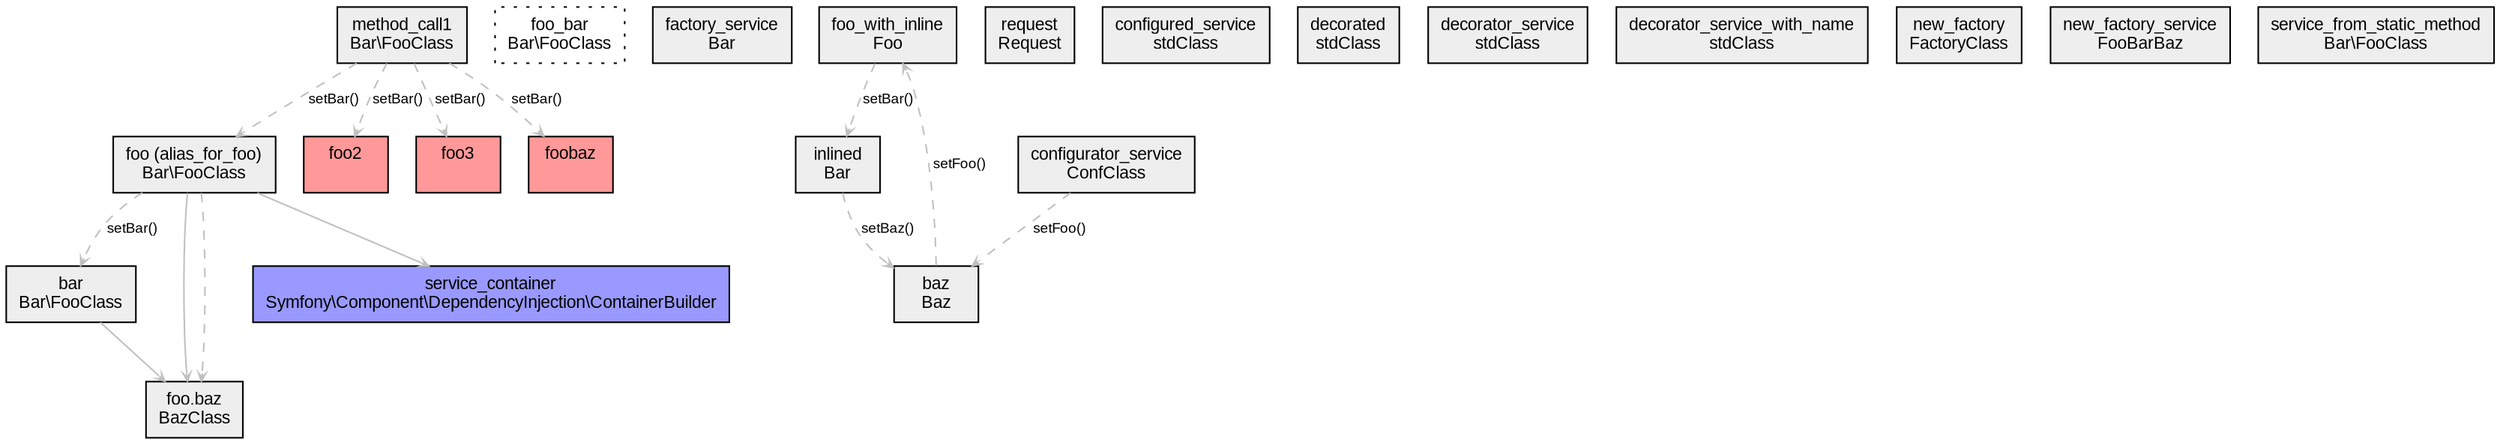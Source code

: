 digraph sc {
  ratio="compress"
  node [fontsize="11" fontname="Arial" shape="record"];
  edge [fontsize="9" fontname="Arial" color="grey" arrowhead="open" arrowsize="0.5"];

  node_foo [label="foo (alias_for_foo)\nBar\\FooClass\n", shape=record, fillcolor="#eeeeee", style="filled"];
  node_bar [label="bar\nBar\\FooClass\n", shape=record, fillcolor="#eeeeee", style="filled"];
  node_foo_baz [label="foo.baz\nBazClass\n", shape=record, fillcolor="#eeeeee", style="filled"];
  node_foo_bar [label="foo_bar\nBar\\FooClass\n", shape=record, fillcolor="#eeeeee", style="dotted"];
  node_method_call1 [label="method_call1\nBar\\FooClass\n", shape=record, fillcolor="#eeeeee", style="filled"];
  node_factory_service [label="factory_service\nBar\n", shape=record, fillcolor="#eeeeee", style="filled"];
  node_foo_with_inline [label="foo_with_inline\nFoo\n", shape=record, fillcolor="#eeeeee", style="filled"];
  node_inlined [label="inlined\nBar\n", shape=record, fillcolor="#eeeeee", style="filled"];
  node_baz [label="baz\nBaz\n", shape=record, fillcolor="#eeeeee", style="filled"];
  node_request [label="request\nRequest\n", shape=record, fillcolor="#eeeeee", style="filled"];
  node_configurator_service [label="configurator_service\nConfClass\n", shape=record, fillcolor="#eeeeee", style="filled"];
  node_configured_service [label="configured_service\nstdClass\n", shape=record, fillcolor="#eeeeee", style="filled"];
  node_decorated [label="decorated\nstdClass\n", shape=record, fillcolor="#eeeeee", style="filled"];
  node_decorator_service [label="decorator_service\nstdClass\n", shape=record, fillcolor="#eeeeee", style="filled"];
  node_decorator_service_with_name [label="decorator_service_with_name\nstdClass\n", shape=record, fillcolor="#eeeeee", style="filled"];
  node_new_factory [label="new_factory\nFactoryClass\n", shape=record, fillcolor="#eeeeee", style="filled"];
  node_new_factory_service [label="new_factory_service\nFooBarBaz\n", shape=record, fillcolor="#eeeeee", style="filled"];
  node_service_from_static_method [label="service_from_static_method\nBar\\FooClass\n", shape=record, fillcolor="#eeeeee", style="filled"];
  node_service_container [label="service_container\nSymfony\\Component\\DependencyInjection\\ContainerBuilder\n", shape=record, fillcolor="#9999ff", style="filled"];
  node_foo2 [label="foo2\n\n", shape=record, fillcolor="#ff9999", style="filled"];
  node_foo3 [label="foo3\n\n", shape=record, fillcolor="#ff9999", style="filled"];
  node_foobaz [label="foobaz\n\n", shape=record, fillcolor="#ff9999", style="filled"];
  node_foo -> node_foo_baz [label="" style="filled"];
  node_foo -> node_service_container [label="" style="filled"];
  node_foo -> node_foo_baz [label="" style="dashed"];
  node_foo -> node_bar [label="setBar()" style="dashed"];
  node_bar -> node_foo_baz [label="" style="filled"];
  node_method_call1 -> node_foo [label="setBar()" style="dashed"];
  node_method_call1 -> node_foo2 [label="setBar()" style="dashed"];
  node_method_call1 -> node_foo3 [label="setBar()" style="dashed"];
  node_method_call1 -> node_foobaz [label="setBar()" style="dashed"];
  node_foo_with_inline -> node_inlined [label="setBar()" style="dashed"];
  node_inlined -> node_baz [label="setBaz()" style="dashed"];
  node_baz -> node_foo_with_inline [label="setFoo()" style="dashed"];
  node_configurator_service -> node_baz [label="setFoo()" style="dashed"];
}
